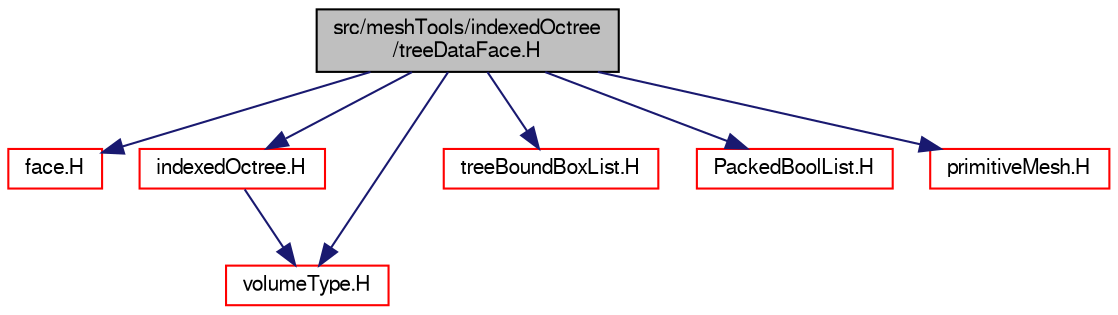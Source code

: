 digraph "src/meshTools/indexedOctree/treeDataFace.H"
{
  bgcolor="transparent";
  edge [fontname="FreeSans",fontsize="10",labelfontname="FreeSans",labelfontsize="10"];
  node [fontname="FreeSans",fontsize="10",shape=record];
  Node0 [label="src/meshTools/indexedOctree\l/treeDataFace.H",height=0.2,width=0.4,color="black", fillcolor="grey75", style="filled", fontcolor="black"];
  Node0 -> Node1 [color="midnightblue",fontsize="10",style="solid",fontname="FreeSans"];
  Node1 [label="face.H",height=0.2,width=0.4,color="red",URL="$a11321.html"];
  Node0 -> Node144 [color="midnightblue",fontsize="10",style="solid",fontname="FreeSans"];
  Node144 [label="indexedOctree.H",height=0.2,width=0.4,color="red",URL="$a08387.html"];
  Node144 -> Node160 [color="midnightblue",fontsize="10",style="solid",fontname="FreeSans"];
  Node160 [label="volumeType.H",height=0.2,width=0.4,color="red",URL="$a08405.html"];
  Node0 -> Node161 [color="midnightblue",fontsize="10",style="solid",fontname="FreeSans"];
  Node161 [label="treeBoundBoxList.H",height=0.2,width=0.4,color="red",URL="$a12134.html"];
  Node0 -> Node162 [color="midnightblue",fontsize="10",style="solid",fontname="FreeSans"];
  Node162 [label="PackedBoolList.H",height=0.2,width=0.4,color="red",URL="$a08696.html"];
  Node0 -> Node164 [color="midnightblue",fontsize="10",style="solid",fontname="FreeSans"];
  Node164 [label="primitiveMesh.H",height=0.2,width=0.4,color="red",URL="$a11882.html"];
  Node0 -> Node160 [color="midnightblue",fontsize="10",style="solid",fontname="FreeSans"];
}
